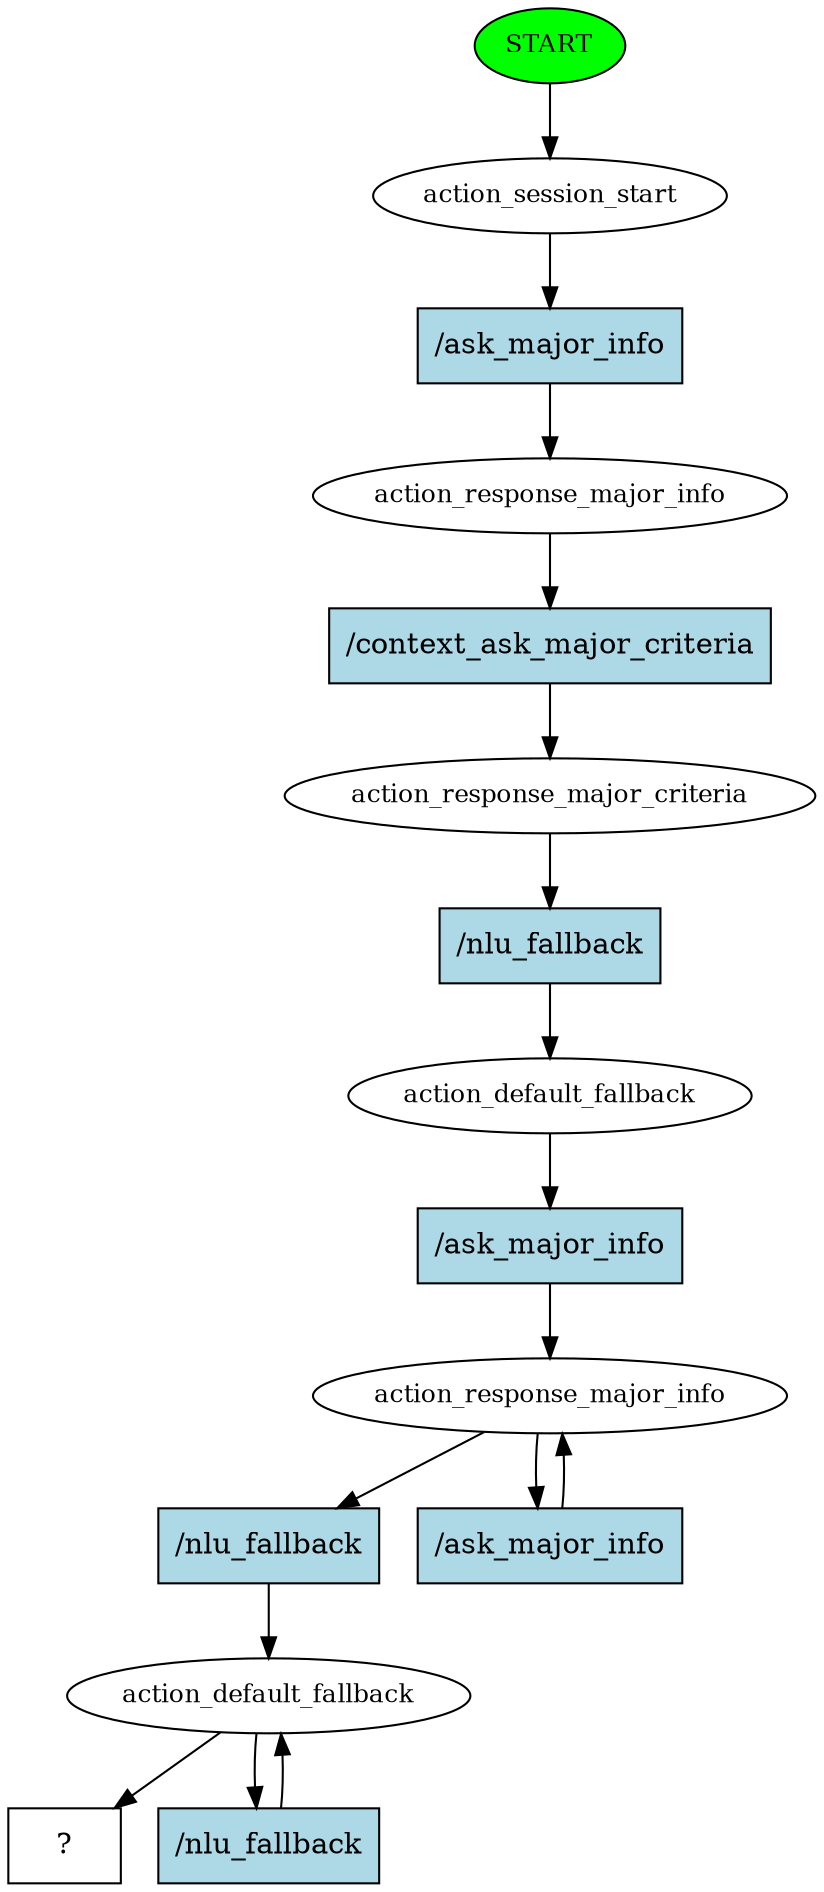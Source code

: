 digraph  {
0 [class="start active", fillcolor=green, fontsize=12, label=START, style=filled];
1 [class=active, fontsize=12, label=action_session_start];
2 [class=active, fontsize=12, label=action_response_major_info];
3 [class=active, fontsize=12, label=action_response_major_criteria];
4 [class=active, fontsize=12, label=action_default_fallback];
5 [class=active, fontsize=12, label=action_response_major_info];
7 [class=active, fontsize=12, label=action_default_fallback];
9 [class="intent dashed active", label="  ?  ", shape=rect];
10 [class="intent active", fillcolor=lightblue, label="/ask_major_info", shape=rect, style=filled];
11 [class="intent active", fillcolor=lightblue, label="/context_ask_major_criteria", shape=rect, style=filled];
12 [class="intent active", fillcolor=lightblue, label="/nlu_fallback", shape=rect, style=filled];
13 [class="intent active", fillcolor=lightblue, label="/ask_major_info", shape=rect, style=filled];
14 [class="intent active", fillcolor=lightblue, label="/nlu_fallback", shape=rect, style=filled];
15 [class="intent active", fillcolor=lightblue, label="/ask_major_info", shape=rect, style=filled];
16 [class="intent active", fillcolor=lightblue, label="/nlu_fallback", shape=rect, style=filled];
0 -> 1  [class=active, key=NONE, label=""];
1 -> 10  [class=active, key=0];
2 -> 11  [class=active, key=0];
3 -> 12  [class=active, key=0];
4 -> 13  [class=active, key=0];
5 -> 14  [class=active, key=0];
5 -> 15  [class=active, key=0];
7 -> 9  [class=active, key=NONE, label=""];
7 -> 16  [class=active, key=0];
10 -> 2  [class=active, key=0];
11 -> 3  [class=active, key=0];
12 -> 4  [class=active, key=0];
13 -> 5  [class=active, key=0];
14 -> 7  [class=active, key=0];
15 -> 5  [class=active, key=0];
16 -> 7  [class=active, key=0];
}
